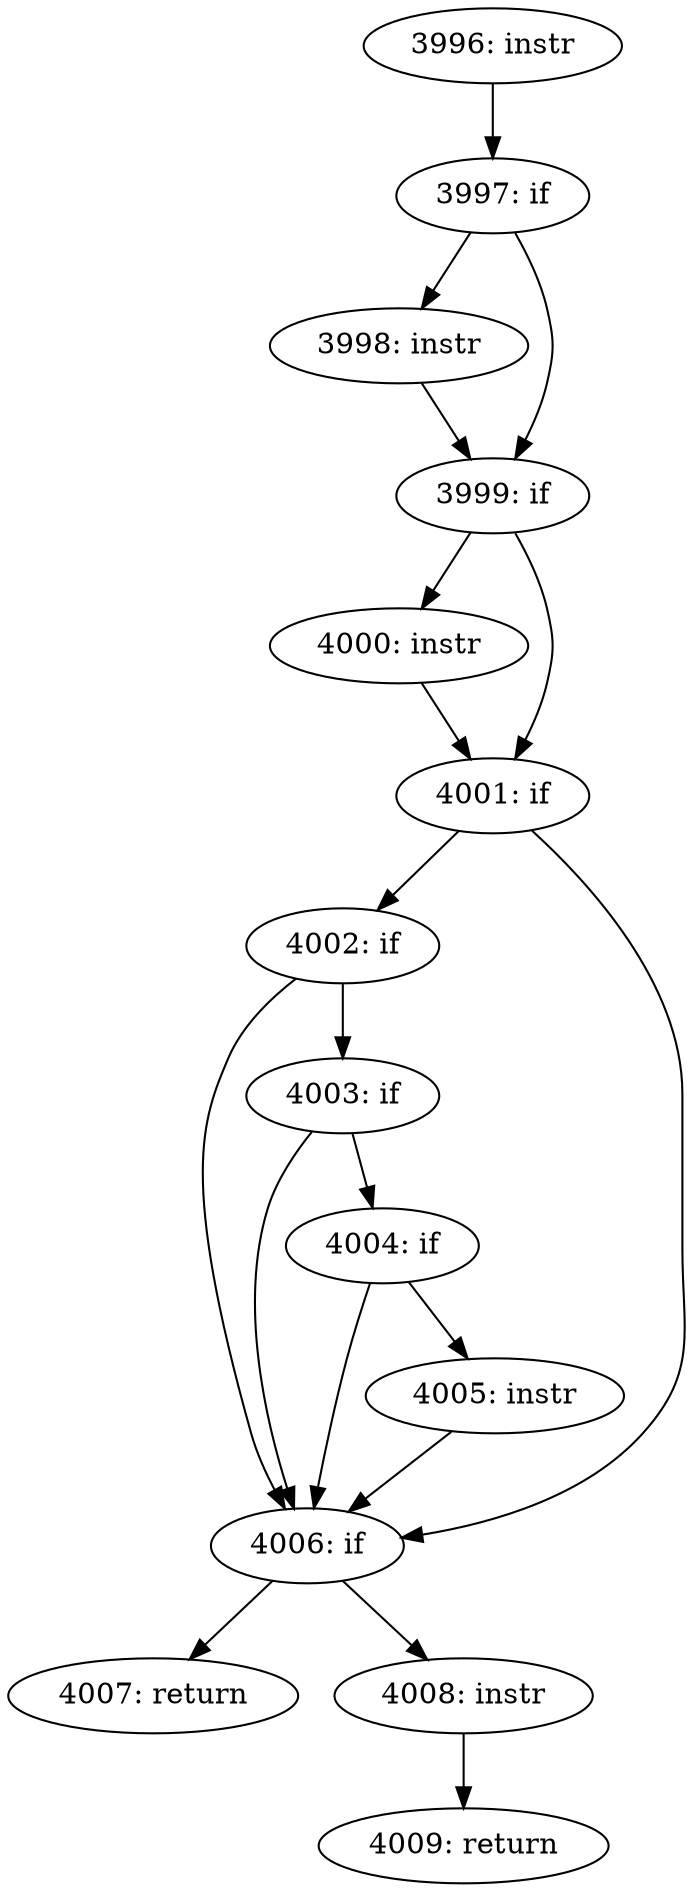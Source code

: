 digraph CFG_tcp_ack_update_rtt {
3996 [label="3996: instr"]
	3996 -> 3997
3997 [label="3997: if"]
	3997 -> 3998
	3997 -> 3999
3998 [label="3998: instr"]
	3998 -> 3999
3999 [label="3999: if"]
	3999 -> 4000
	3999 -> 4001
4000 [label="4000: instr"]
	4000 -> 4001
4001 [label="4001: if"]
	4001 -> 4002
	4001 -> 4006
4002 [label="4002: if"]
	4002 -> 4003
	4002 -> 4006
4003 [label="4003: if"]
	4003 -> 4004
	4003 -> 4006
4004 [label="4004: if"]
	4004 -> 4005
	4004 -> 4006
4005 [label="4005: instr"]
	4005 -> 4006
4006 [label="4006: if"]
	4006 -> 4007
	4006 -> 4008
4007 [label="4007: return"]
	
4008 [label="4008: instr"]
	4008 -> 4009
4009 [label="4009: return"]
	
}
